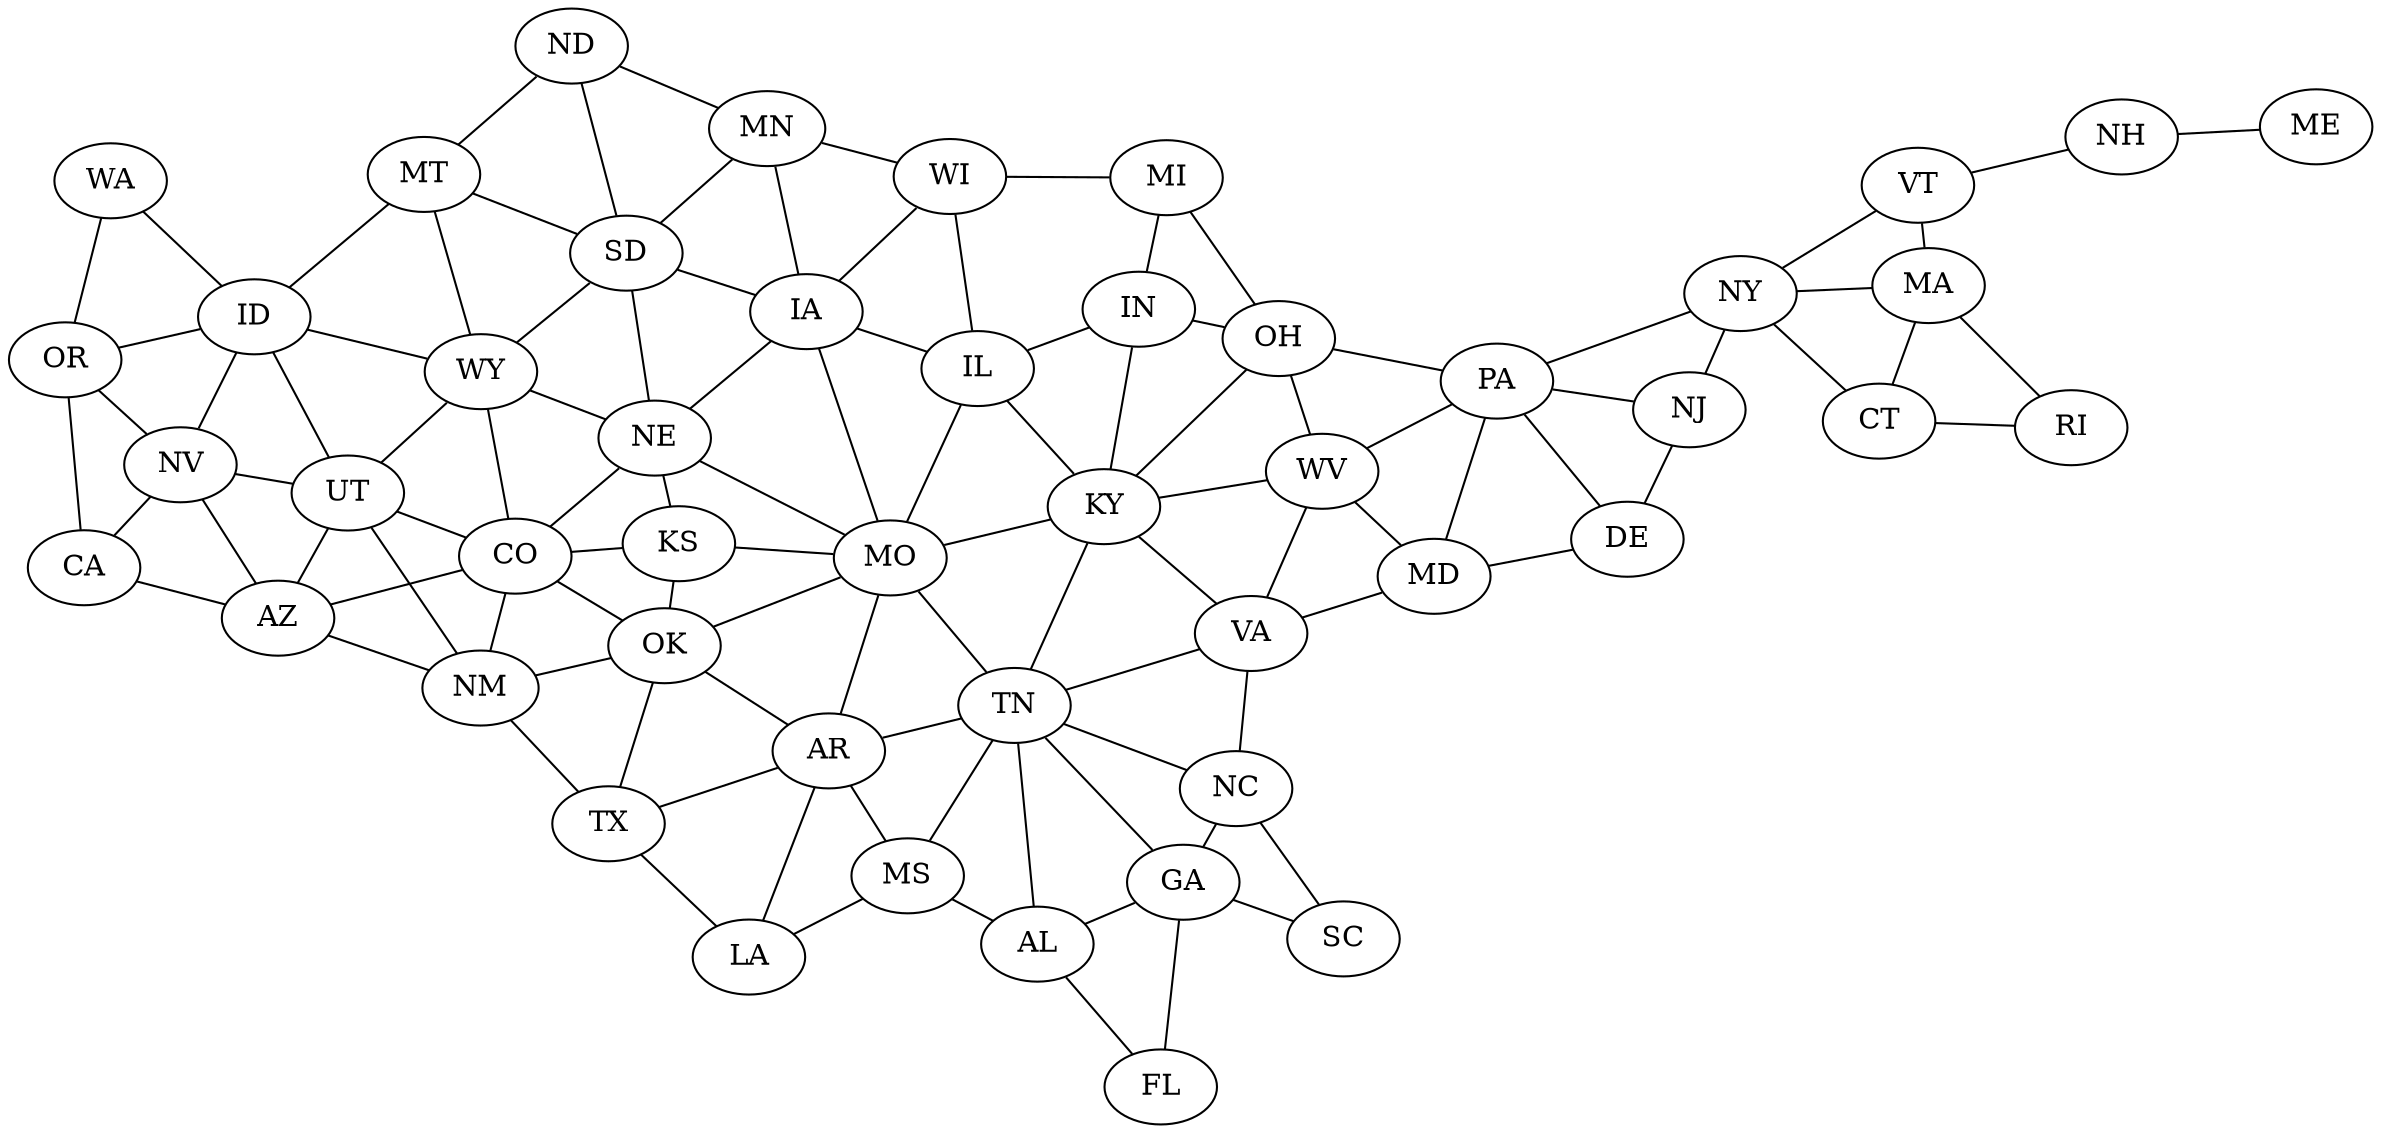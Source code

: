 // https://twitter.com/KirillOsenkov/status/1212541015019536384

graph States {
  layout=fdp


  WA [pos="0,10"]
  OR [pos="0,9"]
  CA [pos="0,6"]
  NV [pos="1,7"]
  ID [pos="1,10"]
  MT [pos="2,10"]
  WY [pos="2,9"]
  UT [pos="2,7"]
  AZ [pos="2,5"]
  CO [pos="3,7"]
  NM [pos="3,6"]
  ND [pos="4,10"]
  SD [pos="4,9"]
  NE [pos="4,8"]
  KS [pos="4,7"]
  OK [pos="4,6"]
  TX [pos="4,5"]
  MN [pos="5,10"]
  IA [pos="5,9"]
  MO [pos="5,8"]
  AR [pos="5,6"]
  LA [pos="5,5"]
  MS [pos="6,5"]
  WI [pos="6,10"]
  IL [pos="6,9"]
  IN [pos="7,9"]
  OH [pos="8,9"]
  KY [pos="6,8"]
  TN [pos="6,7"]
  AL [pos="6,6"]
  GA [pos="7,6"]
  FL [pos="7,5"]
  MI [pos="7,10"]
  WV [pos="8,8"]
  PA [pos="9,9"]
  VA [pos="9,7"]
  NC [pos="9,6"]
  SC [pos="9,5"]
  NY [pos="10,10"]
  NJ [pos="10,9"]
  DE [pos="10,8"]
  MD [pos="10,6"]
  NJ [pos="11,7"]
  VT [pos="12,10"]
  MA [pos="12,9"]
  CT [pos="12,8"]
  NH [pos="13,10"]
  RI [pos="13,8"]
  ME [pos="14,10"]


  AL -- FL
  AL -- GA
  AR -- LA
  AR -- MS
  AR -- TN
  CA -- AZ
  CO -- AZ
  CO -- KS
  CO -- NE
  CO -- NM
  CO -- OK
  CT -- RI
  FL -- GA
  IA -- IL
  IA -- MO
  IA -- WI
  ID -- MT
  ID -- NV
  ID -- UT
  ID -- WY
  IL -- IN
  IL -- KY
  IN -- KY
  IN -- OH
  KS -- MO
  KS -- OK
  KY -- OH
  KY -- TN
  KY -- VA
  KY -- WV
  LA -- MS
  MA -- CT
  MA -- RI
  MD -- DE
  MI -- IN
  MI -- OH
  MN -- IA
  MN -- WI
  MO -- AR
  MO -- IL
  MO -- KY
  MO -- TN
  MS -- AL
  MS -- TN
  MT -- ND
  MT -- SD
  MT -- WY
  NC -- GA
  NC -- SC
  ND -- MN
  ND -- SD
  NE -- IA
  NE -- KS
  NE -- MO
  NH -- ME
  NJ -- DE
  NJ -- NY
  NM -- AZ
  NM -- OK
  NM -- TX
  NV -- AZ
  NV -- CA
  NV -- UT
  NY -- CT
  NY -- MA
  NY -- VT
  OH -- PA
  OH -- WV
  OK -- AR
  OK -- MO
  OK -- TX
  OR -- CA
  OR -- ID
  OR -- NV
  PA -- DE
  PA -- MD
  PA -- NJ
  PA -- NY
  PA -- WV
  SC -- GA
  SD -- IA
  SD -- MN
  SD -- NE
  TN -- AL
  TN -- GA
  TN -- NC
  TN -- VA
  TX -- AR
  TX -- LA
  UT -- AZ
  UT -- CO
  UT -- NM
  UT -- WY
  VA -- MD
  VA -- NC
  VT -- MA
  VT -- NH
  WA -- ID
  WA -- OR
  WI -- IL
  WI -- MI
  WV -- MD
  WV -- VA
  WY -- CO
  WY -- NE
  WY -- SD
}
